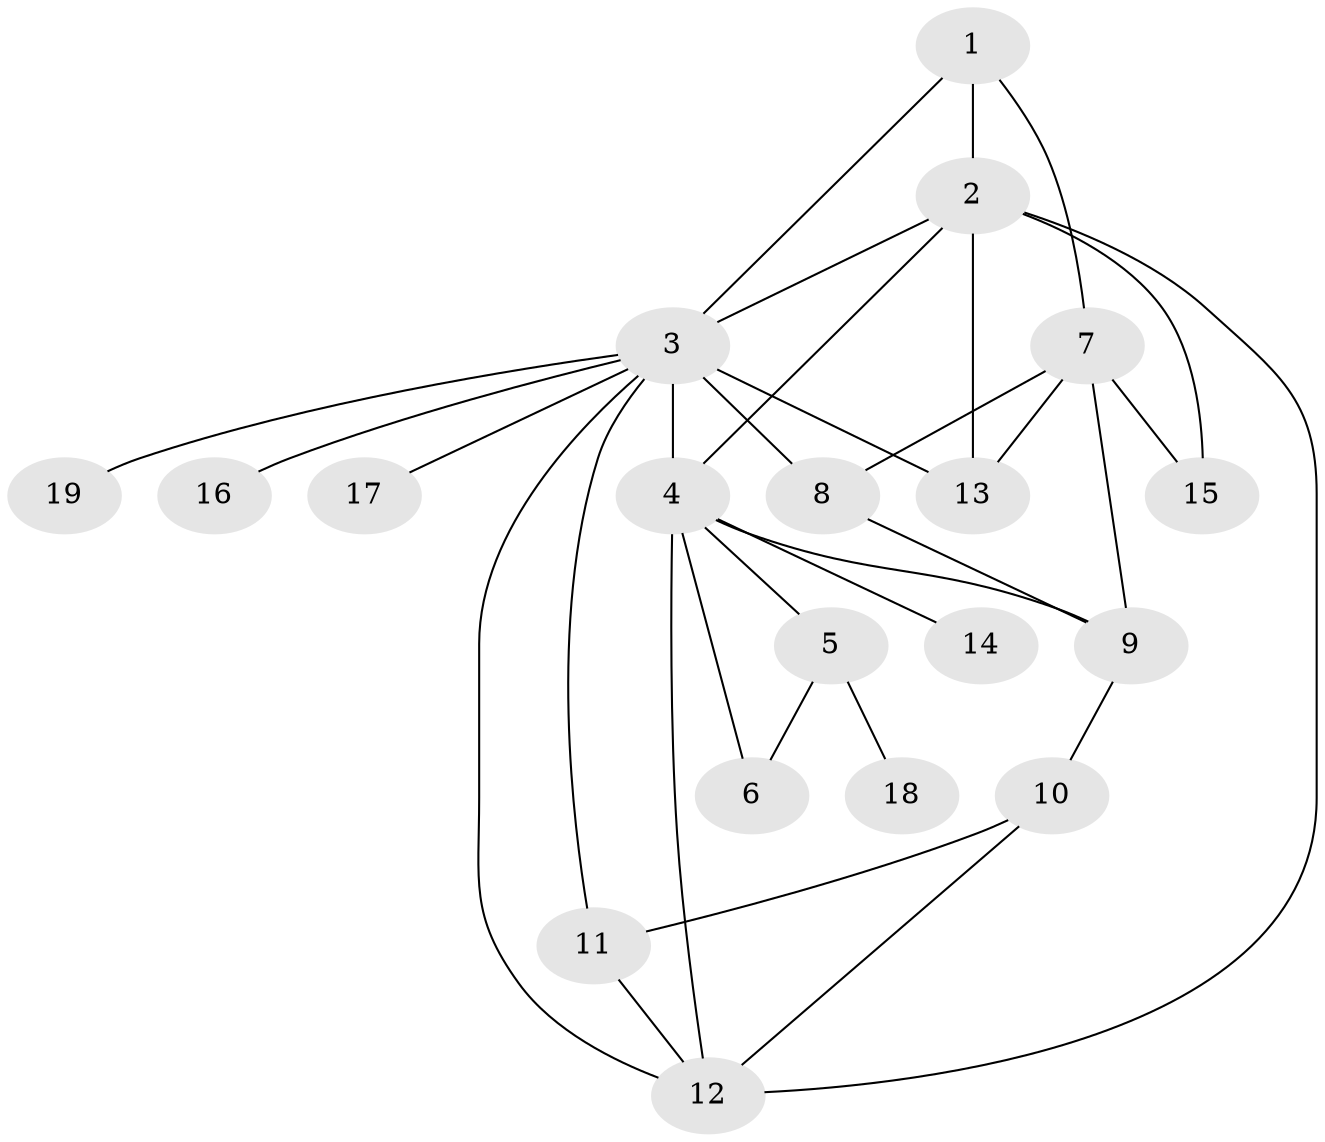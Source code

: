 // original degree distribution, {7: 0.031746031746031744, 5: 0.07936507936507936, 9: 0.047619047619047616, 3: 0.09523809523809523, 4: 0.031746031746031744, 10: 0.015873015873015872, 2: 0.15873015873015872, 1: 0.5396825396825397}
// Generated by graph-tools (version 1.1) at 2025/52/03/04/25 22:52:16]
// undirected, 19 vertices, 32 edges
graph export_dot {
  node [color=gray90,style=filled];
  1;
  2;
  3;
  4;
  5;
  6;
  7;
  8;
  9;
  10;
  11;
  12;
  13;
  14;
  15;
  16;
  17;
  18;
  19;
  1 -- 2 [weight=1.0];
  1 -- 3 [weight=1.0];
  1 -- 7 [weight=1.0];
  2 -- 3 [weight=1.0];
  2 -- 4 [weight=1.0];
  2 -- 12 [weight=1.0];
  2 -- 13 [weight=1.0];
  2 -- 15 [weight=1.0];
  3 -- 4 [weight=2.0];
  3 -- 8 [weight=1.0];
  3 -- 11 [weight=1.0];
  3 -- 12 [weight=1.0];
  3 -- 13 [weight=1.0];
  3 -- 16 [weight=1.0];
  3 -- 17 [weight=1.0];
  3 -- 19 [weight=1.0];
  4 -- 5 [weight=1.0];
  4 -- 6 [weight=1.0];
  4 -- 9 [weight=1.0];
  4 -- 12 [weight=1.0];
  4 -- 14 [weight=1.0];
  5 -- 6 [weight=2.0];
  5 -- 18 [weight=1.0];
  7 -- 8 [weight=1.0];
  7 -- 9 [weight=1.0];
  7 -- 13 [weight=1.0];
  7 -- 15 [weight=4.0];
  8 -- 9 [weight=1.0];
  9 -- 10 [weight=1.0];
  10 -- 11 [weight=2.0];
  10 -- 12 [weight=1.0];
  11 -- 12 [weight=1.0];
}
